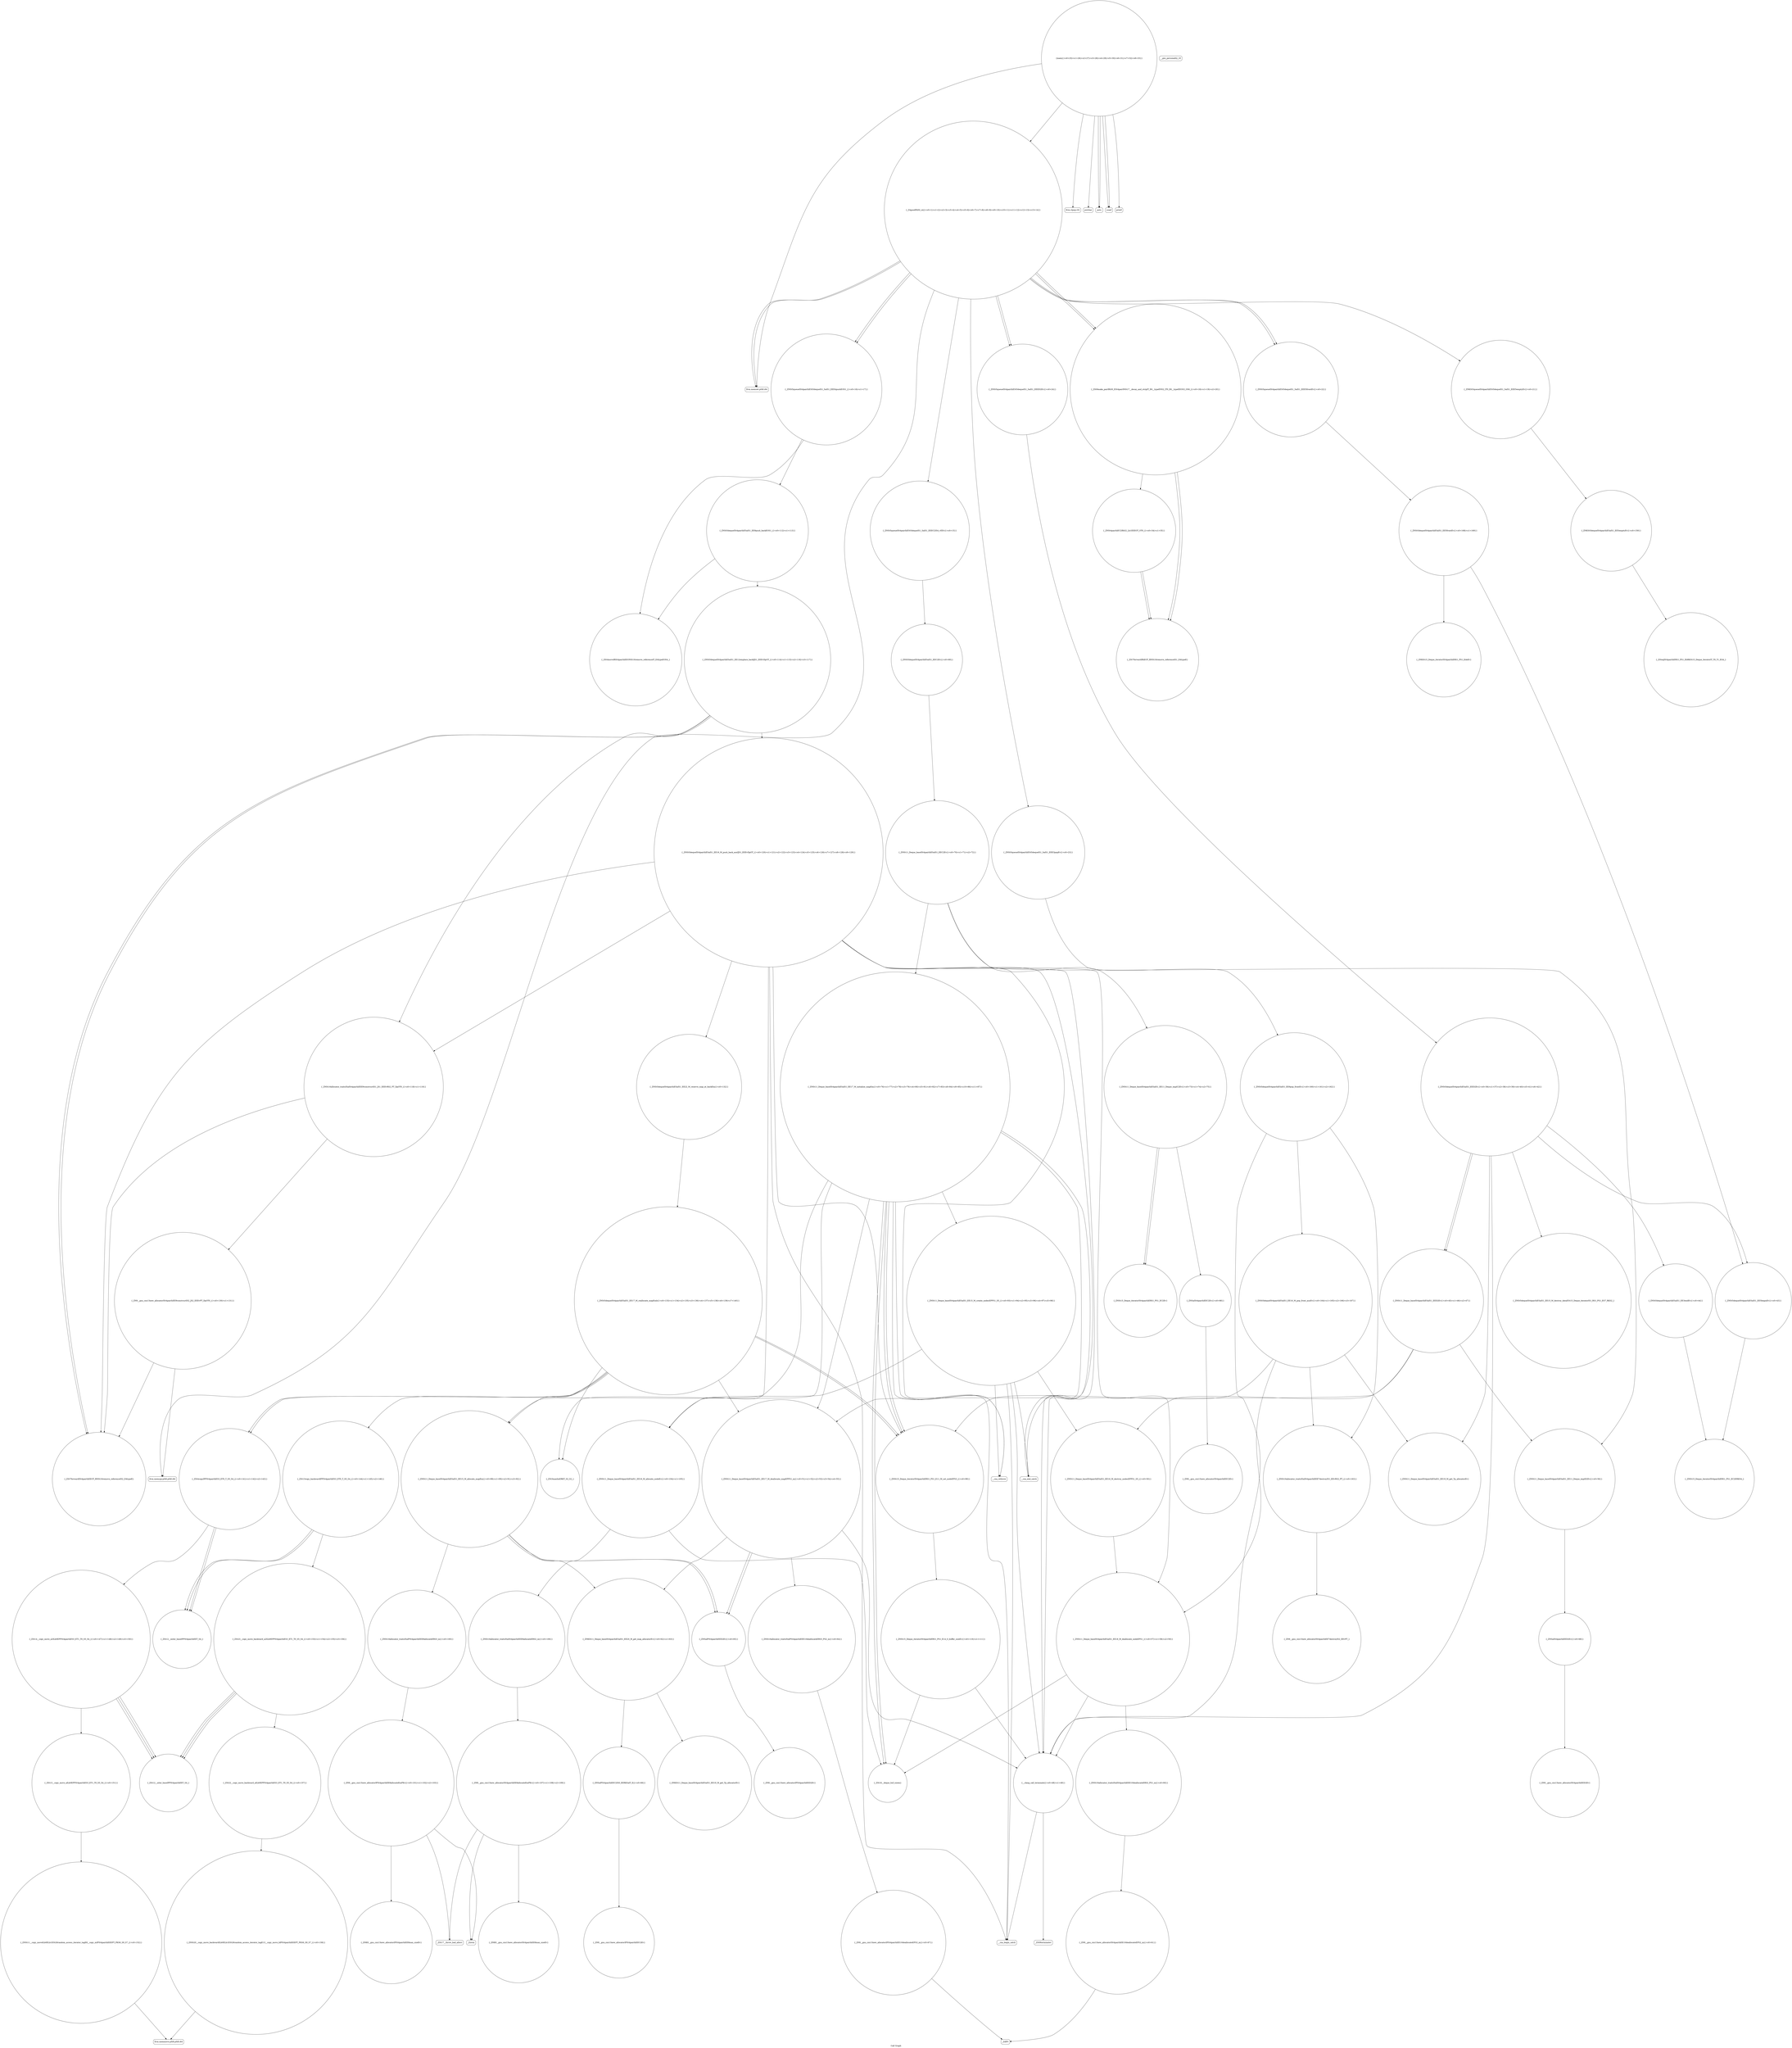 digraph "Call Graph" {
	label="Call Graph";

	Node0x560fff670690 [shape=record,shape=circle,label="{_Z4goodPA50_cii|{<s0>1|<s1>2|<s2>3|<s3>4|<s4>5|<s5>6|<s6>7|<s7>8|<s8>9|<s9>10|<s10>11|<s11>12|<s12>13|<s13>14}}"];
	Node0x560fff670690:s0 -> Node0x560fff670710[color=black];
	Node0x560fff670690:s1 -> Node0x560fff670710[color=black];
	Node0x560fff670690:s2 -> Node0x560fff8b1900[color=black];
	Node0x560fff670690:s3 -> Node0x560fff8b1980[color=black];
	Node0x560fff670690:s4 -> Node0x560fff8b1a80[color=black];
	Node0x560fff670690:s5 -> Node0x560fff8b1a00[color=black];
	Node0x560fff670690:s6 -> Node0x560fff8b1b80[color=black];
	Node0x560fff670690:s7 -> Node0x560fff8b1c00[color=black];
	Node0x560fff670690:s8 -> Node0x560fff8b1c00[color=black];
	Node0x560fff670690:s9 -> Node0x560fff8b1d00[color=black];
	Node0x560fff670690:s10 -> Node0x560fff8b1a80[color=black];
	Node0x560fff670690:s11 -> Node0x560fff8b1a00[color=black];
	Node0x560fff670690:s12 -> Node0x560fff8b1c80[color=black];
	Node0x560fff670690:s13 -> Node0x560fff8b1d00[color=black];
	Node0x560fff8b5520 [shape=record,shape=circle,label="{_ZNKSt5dequeISt4pairIiiESaIS1_EE5emptyEv|{<s0>159}}"];
	Node0x560fff8b5520:s0 -> Node0x560fff8b55a0[color=black];
	Node0x560fff8b1b80 [shape=record,shape=circle,label="{_ZNKSt5queueISt4pairIiiESt5dequeIS1_SaIS1_EEE5emptyEv|{<s0>21}}"];
	Node0x560fff8b1b80:s0 -> Node0x560fff8b5520[color=black];
	Node0x560fff8b3080 [shape=record,shape=circle,label="{_ZNKSt15_Deque_iteratorISt4pairIiiERS1_PS1_EdeEv}"];
	Node0x560fff8b1f00 [shape=record,shape=Mrecord,label="{llvm.ctpop.i32}"];
	Node0x560fff8b2280 [shape=record,shape=circle,label="{_ZNSt5dequeISt4pairIiiESaIS1_EE5beginEv|{<s0>43}}"];
	Node0x560fff8b2280:s0 -> Node0x560fff8b2600[color=black];
	Node0x560fff8b2600 [shape=record,shape=circle,label="{_ZNSt15_Deque_iteratorISt4pairIiiERS1_PS1_EC2ERKS4_}"];
	Node0x560fff8b2980 [shape=record,shape=circle,label="{_ZN9__gnu_cxx13new_allocatorISt4pairIiiEE10deallocateEPS2_m|{<s0>61}}"];
	Node0x560fff8b2980:s0 -> Node0x560fff8b2a00[color=black];
	Node0x560fff8b2d00 [shape=record,shape=circle,label="{_ZN9__gnu_cxx13new_allocatorIPSt4pairIiiEEC2Ev}"];
	Node0x560fff8b40a0 [shape=record,shape=circle,label="{_ZNSt11_Deque_baseISt4pairIiiESaIS1_EE11_Deque_implC2Ev|{<s0>73|<s1>74|<s2>75}}"];
	Node0x560fff8b40a0:s0 -> Node0x560fff8b41a0[color=black];
	Node0x560fff8b40a0:s1 -> Node0x560fff8b4220[color=black];
	Node0x560fff8b40a0:s2 -> Node0x560fff8b4220[color=black];
	Node0x560fff8b4420 [shape=record,shape=circle,label="{_ZNSt11_Deque_baseISt4pairIiiESaIS1_EE15_M_create_nodesEPPS1_S5_|{<s0>93|<s1>94|<s2>95|<s3>96|<s4>97|<s5>98}}"];
	Node0x560fff8b4420:s0 -> Node0x560fff8b48a0[color=black];
	Node0x560fff8b4420:s1 -> Node0x560fff8b2500[color=black];
	Node0x560fff8b4420:s2 -> Node0x560fff8b2680[color=black];
	Node0x560fff8b4420:s3 -> Node0x560fff8b44a0[color=black];
	Node0x560fff8b4420:s4 -> Node0x560fff8b4520[color=black];
	Node0x560fff8b4420:s5 -> Node0x560fff8b2480[color=black];
	Node0x560fff8b47a0 [shape=record,shape=Mrecord,label="{_ZSt17__throw_bad_allocv}"];
	Node0x560fff8b4b20 [shape=record,shape=circle,label="{_ZNSt5dequeISt4pairIiiESaIS1_EE9push_backEOS1_|{<s0>112|<s1>113}}"];
	Node0x560fff8b4b20:s0 -> Node0x560fff8b4ba0[color=black];
	Node0x560fff8b4b20:s1 -> Node0x560fff8b4c20[color=black];
	Node0x560fff8b4ea0 [shape=record,shape=circle,label="{_ZNSt5dequeISt4pairIiiESaIS1_EE22_M_reserve_map_at_backEm|{<s0>132}}"];
	Node0x560fff8b4ea0:s0 -> Node0x560fff8b4f20[color=black];
	Node0x560fff8b5220 [shape=record,shape=circle,label="{_ZSt12__niter_baseIPPSt4pairIiiEET_S4_}"];
	Node0x560fff670710 [shape=record,shape=Mrecord,label="{llvm.memset.p0i8.i64}"];
	Node0x560fff8b55a0 [shape=record,shape=circle,label="{_ZSteqISt4pairIiiERS1_PS1_EbRKSt15_Deque_iteratorIT_T0_T1_ESA_}"];
	Node0x560fff8b1c00 [shape=record,shape=circle,label="{_ZNSt5queueISt4pairIiiESt5dequeIS1_SaIS1_EEE5frontEv|{<s0>22}}"];
	Node0x560fff8b1c00:s0 -> Node0x560fff8b3000[color=black];
	Node0x560fff8b1f80 [shape=record,shape=Mrecord,label="{putchar}"];
	Node0x560fff8b2300 [shape=record,shape=circle,label="{_ZNSt5dequeISt4pairIiiESaIS1_EE3endEv|{<s0>44}}"];
	Node0x560fff8b2300:s0 -> Node0x560fff8b2600[color=black];
	Node0x560fff8b2680 [shape=record,shape=circle,label="{_ZNSt11_Deque_baseISt4pairIiiESaIS1_EE16_M_destroy_nodesEPPS1_S5_|{<s0>50}}"];
	Node0x560fff8b2680:s0 -> Node0x560fff8b2800[color=black];
	Node0x560fff8b2a00 [shape=record,shape=Mrecord,label="{_ZdlPv}"];
	Node0x560fff8b2d80 [shape=record,shape=circle,label="{_ZN9__gnu_cxx13new_allocatorIPSt4pairIiiEE10deallocateEPS3_m|{<s0>67}}"];
	Node0x560fff8b2d80:s0 -> Node0x560fff8b2a00[color=black];
	Node0x560fff8b4120 [shape=record,shape=circle,label="{_ZNSt11_Deque_baseISt4pairIiiESaIS1_EE17_M_initialize_mapEm|{<s0>76|<s1>77|<s2>78|<s3>79|<s4>80|<s5>81|<s6>82|<s7>83|<s8>84|<s9>85|<s10>86|<s11>87}}"];
	Node0x560fff8b4120:s0 -> Node0x560fff8b2900[color=black];
	Node0x560fff8b4120:s1 -> Node0x560fff8b4320[color=black];
	Node0x560fff8b4120:s2 -> Node0x560fff8b43a0[color=black];
	Node0x560fff8b4120:s3 -> Node0x560fff8b4420[color=black];
	Node0x560fff8b4120:s4 -> Node0x560fff8b2500[color=black];
	Node0x560fff8b4120:s5 -> Node0x560fff8b2700[color=black];
	Node0x560fff8b4120:s6 -> Node0x560fff8b44a0[color=black];
	Node0x560fff8b4120:s7 -> Node0x560fff8b4520[color=black];
	Node0x560fff8b4120:s8 -> Node0x560fff8b45a0[color=black];
	Node0x560fff8b4120:s9 -> Node0x560fff8b45a0[color=black];
	Node0x560fff8b4120:s10 -> Node0x560fff8b2900[color=black];
	Node0x560fff8b4120:s11 -> Node0x560fff8b2480[color=black];
	Node0x560fff8b44a0 [shape=record,shape=Mrecord,label="{__cxa_rethrow}"];
	Node0x560fff8b4820 [shape=record,shape=Mrecord,label="{_Znwm}"];
	Node0x560fff8b4ba0 [shape=record,shape=circle,label="{_ZSt4moveIRSt4pairIiiEEONSt16remove_referenceIT_E4typeEOS4_}"];
	Node0x560fff8b4f20 [shape=record,shape=circle,label="{_ZNSt5dequeISt4pairIiiESaIS1_EE17_M_reallocate_mapEmb|{<s0>133|<s1>134|<s2>135|<s3>136|<s4>137|<s5>138|<s6>139|<s7>140}}"];
	Node0x560fff8b4f20:s0 -> Node0x560fff8b4fa0[color=black];
	Node0x560fff8b4f20:s1 -> Node0x560fff8b5020[color=black];
	Node0x560fff8b4f20:s2 -> Node0x560fff8b4320[color=black];
	Node0x560fff8b4f20:s3 -> Node0x560fff8b43a0[color=black];
	Node0x560fff8b4f20:s4 -> Node0x560fff8b4fa0[color=black];
	Node0x560fff8b4f20:s5 -> Node0x560fff8b2700[color=black];
	Node0x560fff8b4f20:s6 -> Node0x560fff8b45a0[color=black];
	Node0x560fff8b4f20:s7 -> Node0x560fff8b45a0[color=black];
	Node0x560fff8b52a0 [shape=record,shape=circle,label="{_ZNSt11__copy_moveILb0ELb1ESt26random_access_iterator_tagE8__copy_mIPSt4pairIiiEEEPT_PKS6_S9_S7_|{<s0>152}}"];
	Node0x560fff8b52a0:s0 -> Node0x560fff8b5320[color=black];
	Node0x560fff8b1900 [shape=record,shape=Mrecord,label="{llvm.memcpy.p0i8.p0i8.i64}"];
	Node0x560fff8b5620 [shape=record,shape=circle,label="{_ZNSt5dequeISt4pairIiiESaIS1_EE9pop_frontEv|{<s0>160|<s1>161|<s2>162}}"];
	Node0x560fff8b5620:s0 -> Node0x560fff8b56a0[color=black];
	Node0x560fff8b5620:s1 -> Node0x560fff8b5720[color=black];
	Node0x560fff8b5620:s2 -> Node0x560fff8b2480[color=black];
	Node0x560fff8b1c80 [shape=record,shape=circle,label="{_ZNSt5queueISt4pairIiiESt5dequeIS1_SaIS1_EEE3popEv|{<s0>23}}"];
	Node0x560fff8b1c80:s0 -> Node0x560fff8b5620[color=black];
	Node0x560fff8b2000 [shape=record,shape=Mrecord,label="{puts}"];
	Node0x560fff8b2380 [shape=record,shape=circle,label="{_ZNSt11_Deque_baseISt4pairIiiESaIS1_EE19_M_get_Tp_allocatorEv}"];
	Node0x560fff8b2700 [shape=record,shape=circle,label="{_ZNSt11_Deque_baseISt4pairIiiESaIS1_EE17_M_deallocate_mapEPPS1_m|{<s0>51|<s1>52|<s2>53|<s3>54|<s4>55}}"];
	Node0x560fff8b2700:s0 -> Node0x560fff8b2a80[color=black];
	Node0x560fff8b2700:s1 -> Node0x560fff8b2b00[color=black];
	Node0x560fff8b2700:s2 -> Node0x560fff8b2b80[color=black];
	Node0x560fff8b2700:s3 -> Node0x560fff8b2b80[color=black];
	Node0x560fff8b2700:s4 -> Node0x560fff8b2480[color=black];
	Node0x560fff8b2a80 [shape=record,shape=circle,label="{_ZNKSt11_Deque_baseISt4pairIiiESaIS1_EE20_M_get_map_allocatorEv|{<s0>62|<s1>63}}"];
	Node0x560fff8b2a80:s0 -> Node0x560fff8b2c00[color=black];
	Node0x560fff8b2a80:s1 -> Node0x560fff8b2c80[color=black];
	Node0x560fff8b2e00 [shape=record,shape=circle,label="{_ZN9__gnu_cxx13new_allocatorIPSt4pairIiiEED2Ev}"];
	Node0x560fff8b41a0 [shape=record,shape=circle,label="{_ZNSaISt4pairIiiEEC2Ev|{<s0>88}}"];
	Node0x560fff8b41a0:s0 -> Node0x560fff8b42a0[color=black];
	Node0x560fff8b4520 [shape=record,shape=Mrecord,label="{__cxa_end_catch}"];
	Node0x560fff8b48a0 [shape=record,shape=circle,label="{_ZNSt11_Deque_baseISt4pairIiiESaIS1_EE16_M_allocate_nodeEv|{<s0>104|<s1>105}}"];
	Node0x560fff8b48a0:s0 -> Node0x560fff8b2900[color=black];
	Node0x560fff8b48a0:s1 -> Node0x560fff8b4920[color=black];
	Node0x560fff8b4c20 [shape=record,shape=circle,label="{_ZNSt5dequeISt4pairIiiESaIS1_EE12emplace_backIJS1_EEEvDpOT_|{<s0>114|<s1>115|<s2>116|<s3>117}}"];
	Node0x560fff8b4c20:s0 -> Node0x560fff8b4d20[color=black];
	Node0x560fff8b4c20:s1 -> Node0x560fff8b4ca0[color=black];
	Node0x560fff8b4c20:s2 -> Node0x560fff8b4d20[color=black];
	Node0x560fff8b4c20:s3 -> Node0x560fff8b4da0[color=black];
	Node0x560fff8b4fa0 [shape=record,shape=circle,label="{_ZSt4copyIPPSt4pairIiiES3_ET0_T_S5_S4_|{<s0>141|<s1>142|<s2>143}}"];
	Node0x560fff8b4fa0:s0 -> Node0x560fff8b5120[color=black];
	Node0x560fff8b4fa0:s1 -> Node0x560fff8b5120[color=black];
	Node0x560fff8b4fa0:s2 -> Node0x560fff8b50a0[color=black];
	Node0x560fff8b5320 [shape=record,shape=Mrecord,label="{llvm.memmove.p0i8.p0i8.i64}"];
	Node0x560fff8b1980 [shape=record,shape=circle,label="{_ZNSt5queueISt4pairIiiESt5dequeIS1_SaIS1_EEEC2IS4_vEEv|{<s0>15}}"];
	Node0x560fff8b1980:s0 -> Node0x560fff8b2f80[color=black];
	Node0x560fff8b56a0 [shape=record,shape=circle,label="{_ZNSt16allocator_traitsISaISt4pairIiiEEE7destroyIS1_EEvRS2_PT_|{<s0>163}}"];
	Node0x560fff8b56a0:s0 -> Node0x560fff8b57a0[color=black];
	Node0x560fff8b1d00 [shape=record,shape=circle,label="{_ZNSt5queueISt4pairIiiESt5dequeIS1_SaIS1_EEED2Ev|{<s0>24}}"];
	Node0x560fff8b1d00:s0 -> Node0x560fff8b2180[color=black];
	Node0x560fff8b2080 [shape=record,shape=circle,label="{_ZSt7forwardIRiEOT_RNSt16remove_referenceIS1_E4typeE}"];
	Node0x560fff8b2400 [shape=record,shape=circle,label="{_ZNSt11_Deque_baseISt4pairIiiESaIS1_EED2Ev|{<s0>45|<s1>46|<s2>47}}"];
	Node0x560fff8b2400:s0 -> Node0x560fff8b2680[color=black];
	Node0x560fff8b2400:s1 -> Node0x560fff8b2700[color=black];
	Node0x560fff8b2400:s2 -> Node0x560fff8b2780[color=black];
	Node0x560fff8b2780 [shape=record,shape=circle,label="{_ZNSt11_Deque_baseISt4pairIiiESaIS1_EE11_Deque_implD2Ev|{<s0>56}}"];
	Node0x560fff8b2780:s0 -> Node0x560fff8b2e80[color=black];
	Node0x560fff8b2b00 [shape=record,shape=circle,label="{_ZNSt16allocator_traitsISaIPSt4pairIiiEEE10deallocateERS3_PS2_m|{<s0>64}}"];
	Node0x560fff8b2b00:s0 -> Node0x560fff8b2d80[color=black];
	Node0x560fff8b2e80 [shape=record,shape=circle,label="{_ZNSaISt4pairIiiEED2Ev|{<s0>68}}"];
	Node0x560fff8b2e80:s0 -> Node0x560fff8b2f00[color=black];
	Node0x560fff8b4220 [shape=record,shape=circle,label="{_ZNSt15_Deque_iteratorISt4pairIiiERS1_PS1_EC2Ev}"];
	Node0x560fff8b45a0 [shape=record,shape=circle,label="{_ZNSt15_Deque_iteratorISt4pairIiiERS1_PS1_E11_M_set_nodeEPS3_|{<s0>99}}"];
	Node0x560fff8b45a0:s0 -> Node0x560fff8b4aa0[color=black];
	Node0x560fff8b4920 [shape=record,shape=circle,label="{_ZNSt16allocator_traitsISaISt4pairIiiEEE8allocateERS2_m|{<s0>106}}"];
	Node0x560fff8b4920:s0 -> Node0x560fff8b49a0[color=black];
	Node0x560fff8b4ca0 [shape=record,shape=circle,label="{_ZNSt16allocator_traitsISaISt4pairIiiEEE9constructIS1_JS1_EEEvRS2_PT_DpOT0_|{<s0>118|<s1>119}}"];
	Node0x560fff8b4ca0:s0 -> Node0x560fff8b4d20[color=black];
	Node0x560fff8b4ca0:s1 -> Node0x560fff8b4e20[color=black];
	Node0x560fff8b5020 [shape=record,shape=circle,label="{_ZSt13copy_backwardIPPSt4pairIiiES3_ET0_T_S5_S4_|{<s0>144|<s1>145|<s2>146}}"];
	Node0x560fff8b5020:s0 -> Node0x560fff8b5120[color=black];
	Node0x560fff8b5020:s1 -> Node0x560fff8b5120[color=black];
	Node0x560fff8b5020:s2 -> Node0x560fff8b53a0[color=black];
	Node0x560fff8b53a0 [shape=record,shape=circle,label="{_ZSt23__copy_move_backward_a2ILb0EPPSt4pairIiiES3_ET1_T0_S5_S4_|{<s0>153|<s1>154|<s2>155|<s3>156}}"];
	Node0x560fff8b53a0:s0 -> Node0x560fff8b5220[color=black];
	Node0x560fff8b53a0:s1 -> Node0x560fff8b5220[color=black];
	Node0x560fff8b53a0:s2 -> Node0x560fff8b5220[color=black];
	Node0x560fff8b53a0:s3 -> Node0x560fff8b5420[color=black];
	Node0x560fff8b1a00 [shape=record,shape=circle,label="{_ZNSt5queueISt4pairIiiESt5dequeIS1_SaIS1_EEE4pushEOS1_|{<s0>16|<s1>17}}"];
	Node0x560fff8b1a00:s0 -> Node0x560fff8b4ba0[color=black];
	Node0x560fff8b1a00:s1 -> Node0x560fff8b4b20[color=black];
	Node0x560fff8b5720 [shape=record,shape=circle,label="{_ZNSt5dequeISt4pairIiiESaIS1_EE16_M_pop_front_auxEv|{<s0>164|<s1>165|<s2>166|<s3>167}}"];
	Node0x560fff8b5720:s0 -> Node0x560fff8b2380[color=black];
	Node0x560fff8b5720:s1 -> Node0x560fff8b56a0[color=black];
	Node0x560fff8b5720:s2 -> Node0x560fff8b2800[color=black];
	Node0x560fff8b5720:s3 -> Node0x560fff8b45a0[color=black];
	Node0x560fff8b1d80 [shape=record,shape=circle,label="{main|{<s0>25|<s1>26|<s2>27|<s3>28|<s4>29|<s5>30|<s6>31|<s7>32|<s8>33}}"];
	Node0x560fff8b1d80:s0 -> Node0x560fff8b1e00[color=black];
	Node0x560fff8b1d80:s1 -> Node0x560fff8b1e00[color=black];
	Node0x560fff8b1d80:s2 -> Node0x560fff8b1e80[color=black];
	Node0x560fff8b1d80:s3 -> Node0x560fff8b1f00[color=black];
	Node0x560fff8b1d80:s4 -> Node0x560fff670710[color=black];
	Node0x560fff8b1d80:s5 -> Node0x560fff670690[color=black];
	Node0x560fff8b1d80:s6 -> Node0x560fff8b1f80[color=black];
	Node0x560fff8b1d80:s7 -> Node0x560fff8b2000[color=black];
	Node0x560fff8b1d80:s8 -> Node0x560fff8b2000[color=black];
	Node0x560fff8b2100 [shape=record,shape=circle,label="{_ZNSt4pairIiiEC2IRiS2_Lb1EEEOT_OT0_|{<s0>34|<s1>35}}"];
	Node0x560fff8b2100:s0 -> Node0x560fff8b2080[color=black];
	Node0x560fff8b2100:s1 -> Node0x560fff8b2080[color=black];
	Node0x560fff8b2480 [shape=record,shape=circle,label="{__clang_call_terminate|{<s0>48|<s1>49}}"];
	Node0x560fff8b2480:s0 -> Node0x560fff8b2500[color=black];
	Node0x560fff8b2480:s1 -> Node0x560fff8b2580[color=black];
	Node0x560fff8b2800 [shape=record,shape=circle,label="{_ZNSt11_Deque_baseISt4pairIiiESaIS1_EE18_M_deallocate_nodeEPS1_|{<s0>57|<s1>58|<s2>59}}"];
	Node0x560fff8b2800:s0 -> Node0x560fff8b2900[color=black];
	Node0x560fff8b2800:s1 -> Node0x560fff8b2880[color=black];
	Node0x560fff8b2800:s2 -> Node0x560fff8b2480[color=black];
	Node0x560fff8b2b80 [shape=record,shape=circle,label="{_ZNSaIPSt4pairIiiEED2Ev|{<s0>65}}"];
	Node0x560fff8b2b80:s0 -> Node0x560fff8b2e00[color=black];
	Node0x560fff8b2f00 [shape=record,shape=circle,label="{_ZN9__gnu_cxx13new_allocatorISt4pairIiiEED2Ev}"];
	Node0x560fff8b42a0 [shape=record,shape=circle,label="{_ZN9__gnu_cxx13new_allocatorISt4pairIiiEEC2Ev}"];
	Node0x560fff8b4620 [shape=record,shape=circle,label="{_ZNSt16allocator_traitsISaIPSt4pairIiiEEE8allocateERS3_m|{<s0>100}}"];
	Node0x560fff8b4620:s0 -> Node0x560fff8b46a0[color=black];
	Node0x560fff8b49a0 [shape=record,shape=circle,label="{_ZN9__gnu_cxx13new_allocatorISt4pairIiiEE8allocateEmPKv|{<s0>107|<s1>108|<s2>109}}"];
	Node0x560fff8b49a0:s0 -> Node0x560fff8b4a20[color=black];
	Node0x560fff8b49a0:s1 -> Node0x560fff8b47a0[color=black];
	Node0x560fff8b49a0:s2 -> Node0x560fff8b4820[color=black];
	Node0x560fff8b4d20 [shape=record,shape=circle,label="{_ZSt7forwardISt4pairIiiEEOT_RNSt16remove_referenceIS2_E4typeE}"];
	Node0x560fff8b50a0 [shape=record,shape=circle,label="{_ZSt14__copy_move_a2ILb0EPPSt4pairIiiES3_ET1_T0_S5_S4_|{<s0>147|<s1>148|<s2>149|<s3>150}}"];
	Node0x560fff8b50a0:s0 -> Node0x560fff8b5220[color=black];
	Node0x560fff8b50a0:s1 -> Node0x560fff8b5220[color=black];
	Node0x560fff8b50a0:s2 -> Node0x560fff8b5220[color=black];
	Node0x560fff8b50a0:s3 -> Node0x560fff8b51a0[color=black];
	Node0x560fff8b5420 [shape=record,shape=circle,label="{_ZSt22__copy_move_backward_aILb0EPPSt4pairIiiES3_ET1_T0_S5_S4_|{<s0>157}}"];
	Node0x560fff8b5420:s0 -> Node0x560fff8b54a0[color=black];
	Node0x560fff8b1a80 [shape=record,shape=circle,label="{_ZSt9make_pairIRiS0_ESt4pairINSt17__decay_and_stripIT_E6__typeENS2_IT0_E6__typeEEOS3_OS6_|{<s0>18|<s1>19|<s2>20}}"];
	Node0x560fff8b1a80:s0 -> Node0x560fff8b2080[color=black];
	Node0x560fff8b1a80:s1 -> Node0x560fff8b2080[color=black];
	Node0x560fff8b1a80:s2 -> Node0x560fff8b2100[color=black];
	Node0x560fff8b57a0 [shape=record,shape=circle,label="{_ZN9__gnu_cxx13new_allocatorISt4pairIiiEE7destroyIS2_EEvPT_}"];
	Node0x560fff8b1e00 [shape=record,shape=Mrecord,label="{scanf}"];
	Node0x560fff8b2180 [shape=record,shape=circle,label="{_ZNSt5dequeISt4pairIiiESaIS1_EED2Ev|{<s0>36|<s1>37|<s2>38|<s3>39|<s4>40|<s5>41|<s6>42}}"];
	Node0x560fff8b2180:s0 -> Node0x560fff8b2280[color=black];
	Node0x560fff8b2180:s1 -> Node0x560fff8b2300[color=black];
	Node0x560fff8b2180:s2 -> Node0x560fff8b2380[color=black];
	Node0x560fff8b2180:s3 -> Node0x560fff8b2200[color=black];
	Node0x560fff8b2180:s4 -> Node0x560fff8b2400[color=black];
	Node0x560fff8b2180:s5 -> Node0x560fff8b2400[color=black];
	Node0x560fff8b2180:s6 -> Node0x560fff8b2480[color=black];
	Node0x560fff8b2500 [shape=record,shape=Mrecord,label="{__cxa_begin_catch}"];
	Node0x560fff8b2880 [shape=record,shape=circle,label="{_ZNSt16allocator_traitsISaISt4pairIiiEEE10deallocateERS2_PS1_m|{<s0>60}}"];
	Node0x560fff8b2880:s0 -> Node0x560fff8b2980[color=black];
	Node0x560fff8b2c00 [shape=record,shape=circle,label="{_ZNKSt11_Deque_baseISt4pairIiiESaIS1_EE19_M_get_Tp_allocatorEv}"];
	Node0x560fff8b2f80 [shape=record,shape=circle,label="{_ZNSt5dequeISt4pairIiiESaIS1_EEC2Ev|{<s0>69}}"];
	Node0x560fff8b2f80:s0 -> Node0x560fff8b4020[color=black];
	Node0x560fff8b4320 [shape=record,shape=circle,label="{_ZSt3maxImERKT_S2_S2_}"];
	Node0x560fff8b46a0 [shape=record,shape=circle,label="{_ZN9__gnu_cxx13new_allocatorIPSt4pairIiiEE8allocateEmPKv|{<s0>101|<s1>102|<s2>103}}"];
	Node0x560fff8b46a0:s0 -> Node0x560fff8b4720[color=black];
	Node0x560fff8b46a0:s1 -> Node0x560fff8b47a0[color=black];
	Node0x560fff8b46a0:s2 -> Node0x560fff8b4820[color=black];
	Node0x560fff8b4a20 [shape=record,shape=circle,label="{_ZNK9__gnu_cxx13new_allocatorISt4pairIiiEE8max_sizeEv}"];
	Node0x560fff8b4da0 [shape=record,shape=circle,label="{_ZNSt5dequeISt4pairIiiESaIS1_EE16_M_push_back_auxIJS1_EEEvDpOT_|{<s0>120|<s1>121|<s2>122|<s3>123|<s4>124|<s5>125|<s6>126|<s7>127|<s8>128|<s9>129}}"];
	Node0x560fff8b4da0:s0 -> Node0x560fff8b4ea0[color=black];
	Node0x560fff8b4da0:s1 -> Node0x560fff8b48a0[color=black];
	Node0x560fff8b4da0:s2 -> Node0x560fff8b4d20[color=black];
	Node0x560fff8b4da0:s3 -> Node0x560fff8b4ca0[color=black];
	Node0x560fff8b4da0:s4 -> Node0x560fff8b45a0[color=black];
	Node0x560fff8b4da0:s5 -> Node0x560fff8b2500[color=black];
	Node0x560fff8b4da0:s6 -> Node0x560fff8b2800[color=black];
	Node0x560fff8b4da0:s7 -> Node0x560fff8b44a0[color=black];
	Node0x560fff8b4da0:s8 -> Node0x560fff8b4520[color=black];
	Node0x560fff8b4da0:s9 -> Node0x560fff8b2480[color=black];
	Node0x560fff8b5120 [shape=record,shape=circle,label="{_ZSt12__miter_baseIPPSt4pairIiiEET_S4_}"];
	Node0x560fff8b54a0 [shape=record,shape=circle,label="{_ZNSt20__copy_move_backwardILb0ELb1ESt26random_access_iterator_tagE13__copy_move_bIPSt4pairIiiEEEPT_PKS6_S9_S7_|{<s0>158}}"];
	Node0x560fff8b54a0:s0 -> Node0x560fff8b5320[color=black];
	Node0x560fff8b1b00 [shape=record,shape=Mrecord,label="{__gxx_personality_v0}"];
	Node0x560fff8b3000 [shape=record,shape=circle,label="{_ZNSt5dequeISt4pairIiiESaIS1_EE5frontEv|{<s0>168|<s1>169}}"];
	Node0x560fff8b3000:s0 -> Node0x560fff8b2280[color=black];
	Node0x560fff8b3000:s1 -> Node0x560fff8b3080[color=black];
	Node0x560fff8b1e80 [shape=record,shape=Mrecord,label="{printf}"];
	Node0x560fff8b2200 [shape=record,shape=circle,label="{_ZNSt5dequeISt4pairIiiESaIS1_EE15_M_destroy_dataESt15_Deque_iteratorIS1_RS1_PS1_ES7_RKS2_}"];
	Node0x560fff8b2580 [shape=record,shape=Mrecord,label="{_ZSt9terminatev}"];
	Node0x560fff8b2900 [shape=record,shape=circle,label="{_ZSt16__deque_buf_sizem}"];
	Node0x560fff8b2c80 [shape=record,shape=circle,label="{_ZNSaIPSt4pairIiiEEC2IS0_EERKSaIT_E|{<s0>66}}"];
	Node0x560fff8b2c80:s0 -> Node0x560fff8b2d00[color=black];
	Node0x560fff8b4020 [shape=record,shape=circle,label="{_ZNSt11_Deque_baseISt4pairIiiESaIS1_EEC2Ev|{<s0>70|<s1>71|<s2>72}}"];
	Node0x560fff8b4020:s0 -> Node0x560fff8b40a0[color=black];
	Node0x560fff8b4020:s1 -> Node0x560fff8b4120[color=black];
	Node0x560fff8b4020:s2 -> Node0x560fff8b2780[color=black];
	Node0x560fff8b43a0 [shape=record,shape=circle,label="{_ZNSt11_Deque_baseISt4pairIiiESaIS1_EE15_M_allocate_mapEm|{<s0>89|<s1>90|<s2>91|<s3>92}}"];
	Node0x560fff8b43a0:s0 -> Node0x560fff8b2a80[color=black];
	Node0x560fff8b43a0:s1 -> Node0x560fff8b4620[color=black];
	Node0x560fff8b43a0:s2 -> Node0x560fff8b2b80[color=black];
	Node0x560fff8b43a0:s3 -> Node0x560fff8b2b80[color=black];
	Node0x560fff8b4720 [shape=record,shape=circle,label="{_ZNK9__gnu_cxx13new_allocatorIPSt4pairIiiEE8max_sizeEv}"];
	Node0x560fff8b4aa0 [shape=record,shape=circle,label="{_ZNSt15_Deque_iteratorISt4pairIiiERS1_PS1_E14_S_buffer_sizeEv|{<s0>110|<s1>111}}"];
	Node0x560fff8b4aa0:s0 -> Node0x560fff8b2900[color=black];
	Node0x560fff8b4aa0:s1 -> Node0x560fff8b2480[color=black];
	Node0x560fff8b4e20 [shape=record,shape=circle,label="{_ZN9__gnu_cxx13new_allocatorISt4pairIiiEE9constructIS2_JS2_EEEvPT_DpOT0_|{<s0>130|<s1>131}}"];
	Node0x560fff8b4e20:s0 -> Node0x560fff8b4d20[color=black];
	Node0x560fff8b4e20:s1 -> Node0x560fff8b1900[color=black];
	Node0x560fff8b51a0 [shape=record,shape=circle,label="{_ZSt13__copy_move_aILb0EPPSt4pairIiiES3_ET1_T0_S5_S4_|{<s0>151}}"];
	Node0x560fff8b51a0:s0 -> Node0x560fff8b52a0[color=black];
}
